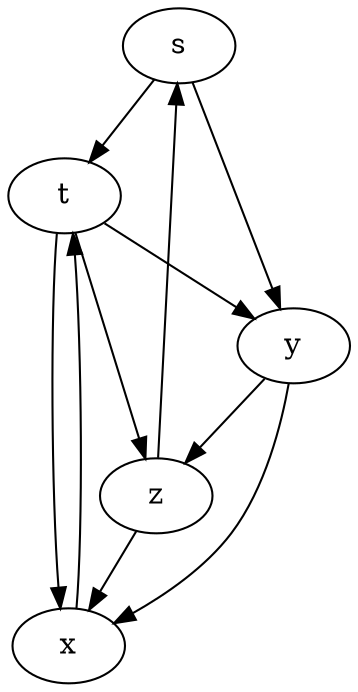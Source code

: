 digraph "graph" {
	s
	t
	x
	y
	z
	t -> x
	t -> y
	t -> z
	x -> t
	y -> x
	y -> z
	z -> x
	z -> s
	s -> t
	s -> y
}
